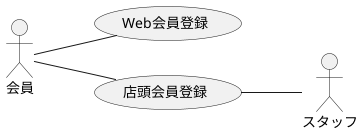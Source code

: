 @startuml BusinessUsecase

left to right direction

actor 会員
actor スタッフ

会員 -- (Web会員登録)
会員 -- (店頭会員登録)
(店頭会員登録) -- スタッフ

@enduml
